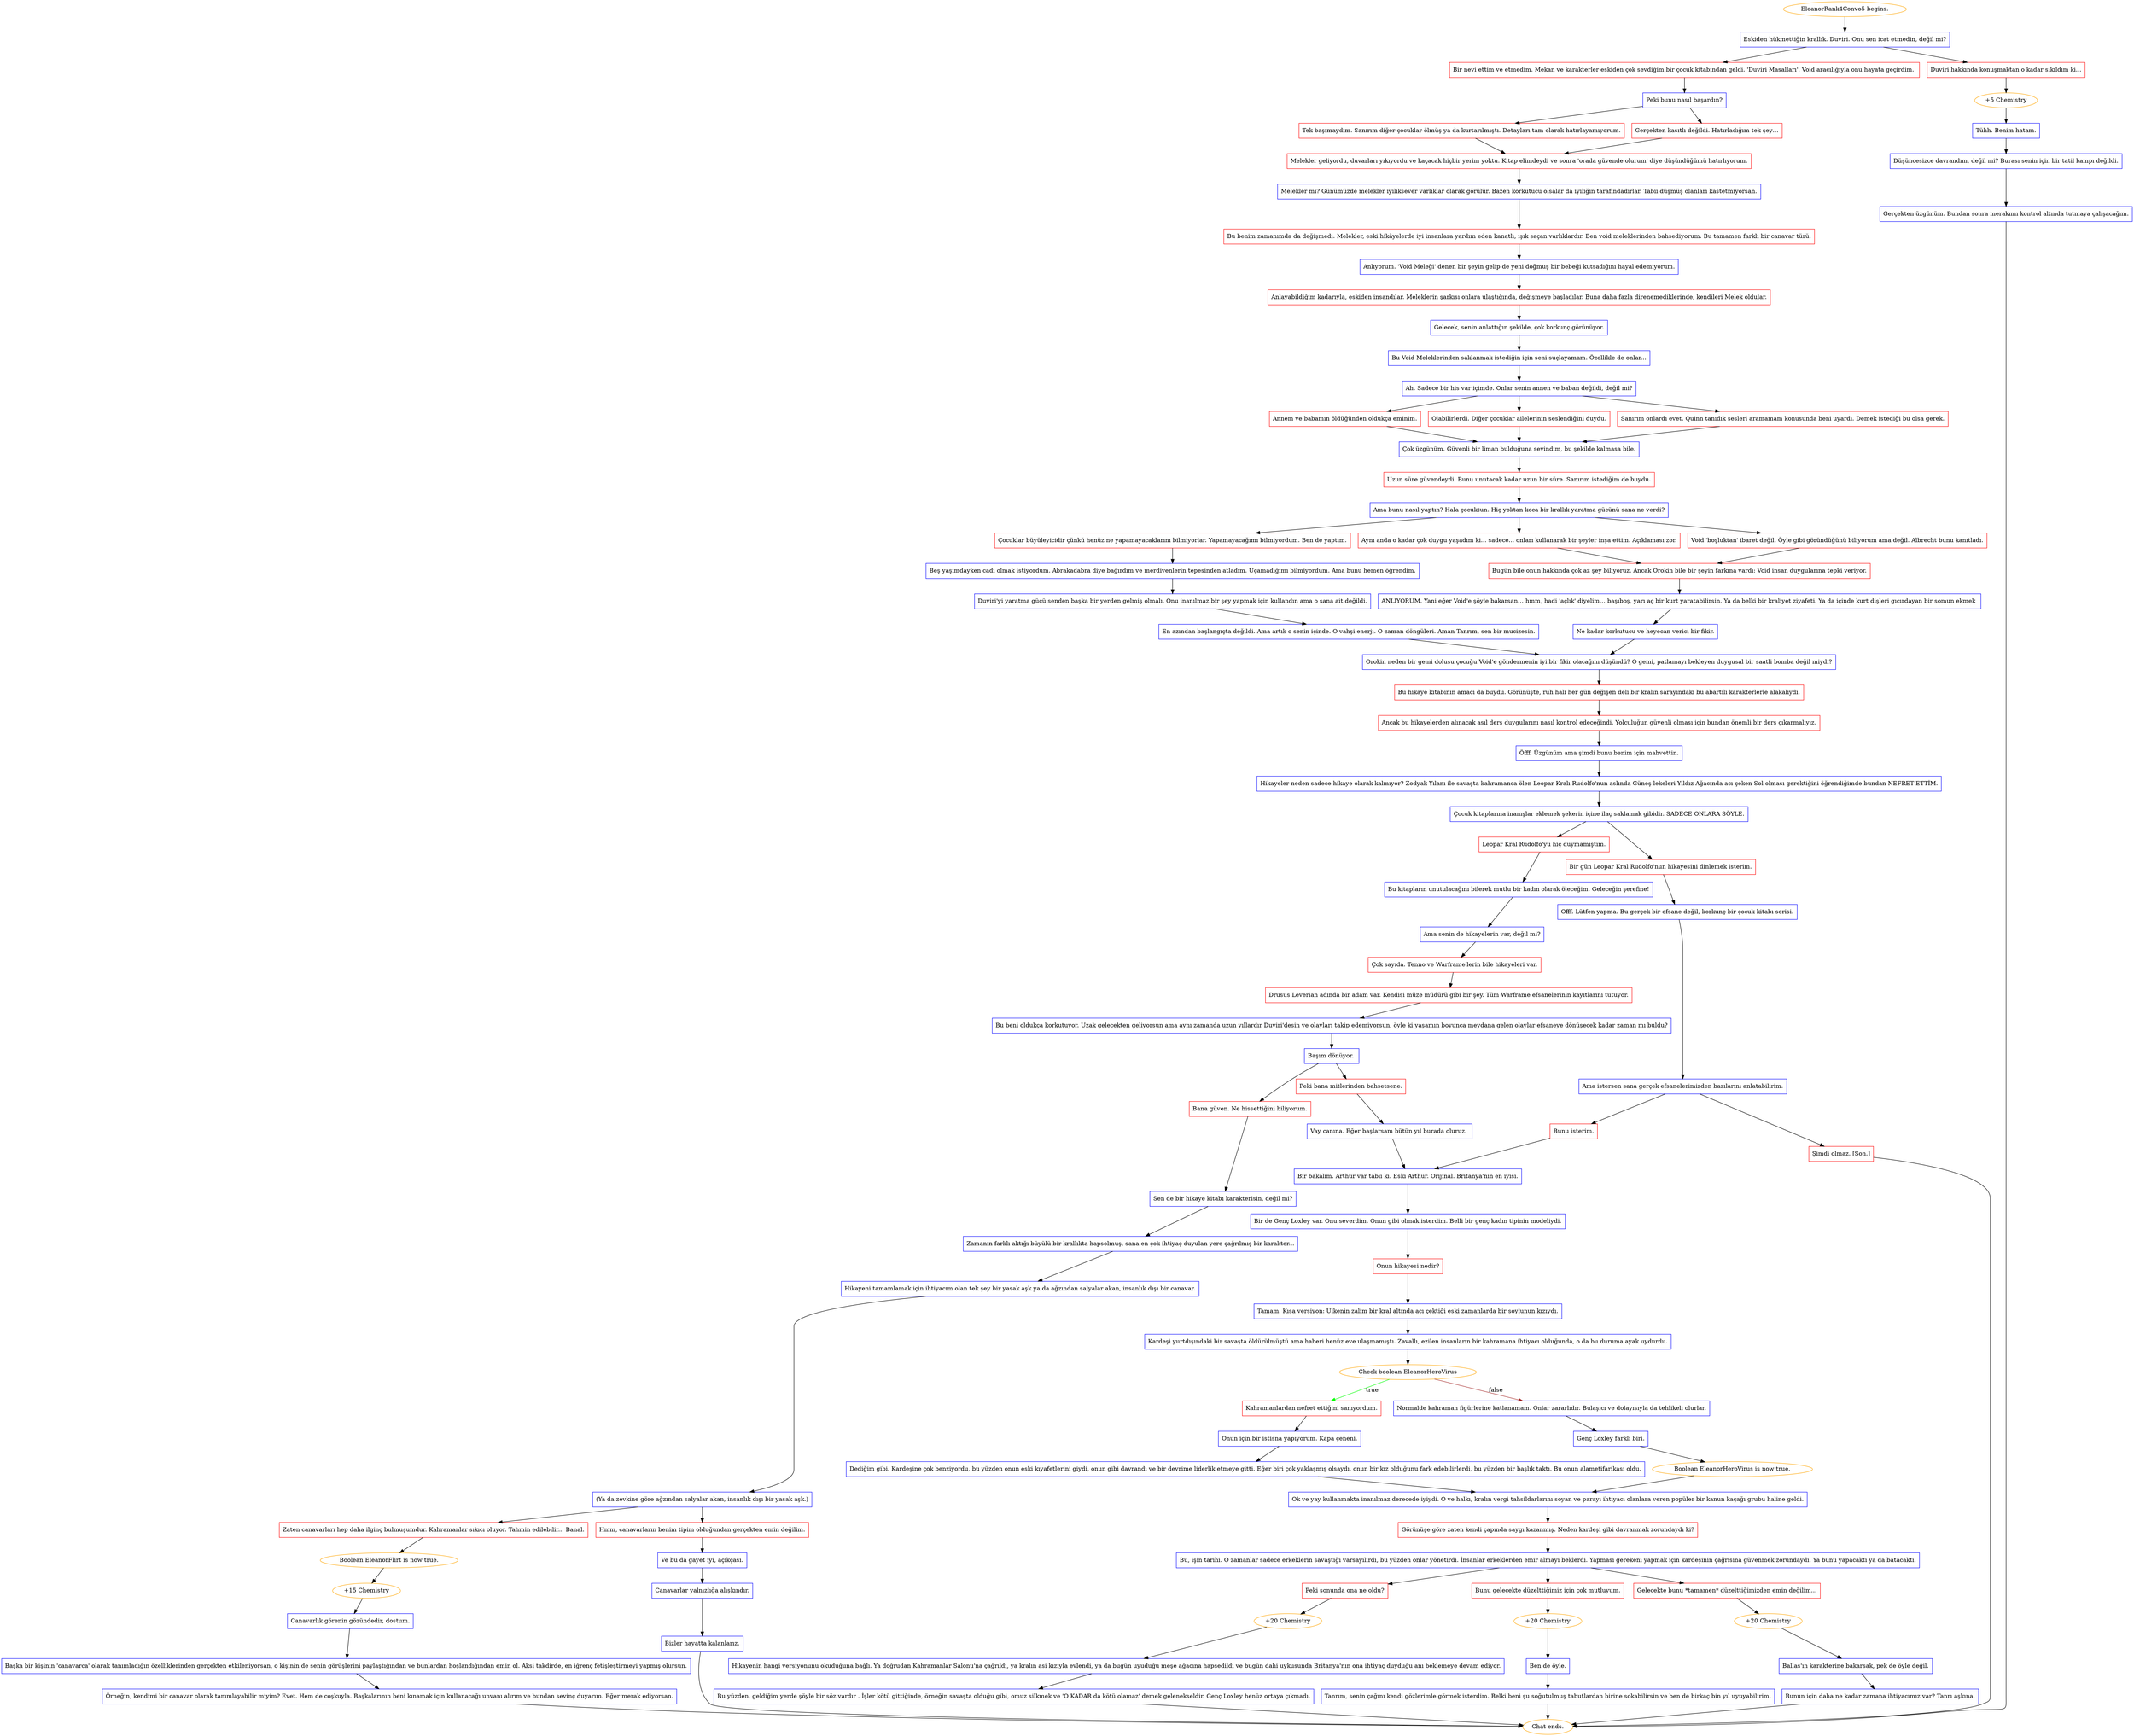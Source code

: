 digraph {
	"EleanorRank4Convo5 begins." [color=orange];
		"EleanorRank4Convo5 begins." -> j1907938711;
	j1907938711 [label="Eskiden hükmettiğin krallık. Duviri. Onu sen icat etmedin, değil mi?",shape=box,color=blue];
		j1907938711 -> j2649013988;
		j1907938711 -> j97269129;
	j2649013988 [label="Bir nevi ettim ve etmedim. Mekan ve karakterler eskiden çok sevdiğim bir çocuk kitabından geldi. 'Duviri Masalları'. Void aracılığıyla onu hayata geçirdim. ",shape=box,color=red];
		j2649013988 -> j4286926927;
	j97269129 [label="Duviri hakkında konuşmaktan o kadar sıkıldım ki...",shape=box,color=red];
		j97269129 -> j1000815087;
	j4286926927 [label="Peki bunu nasıl başardın?",shape=box,color=blue];
		j4286926927 -> j3164998321;
		j4286926927 -> j1320741831;
	j1000815087 [label="+5 Chemistry",color=orange];
		j1000815087 -> j3182155946;
	j3164998321 [label="Tek başımaydım. Sanırım diğer çocuklar ölmüş ya da kurtarılmıştı. Detayları tam olarak hatırlayamıyorum.",shape=box,color=red];
		j3164998321 -> j209834058;
	j1320741831 [label="Gerçekten kasıtlı değildi. Hatırladığım tek şey…",shape=box,color=red];
		j1320741831 -> j209834058;
	j3182155946 [label="Tühh. Benim hatam.",shape=box,color=blue];
		j3182155946 -> j3248761926;
	j209834058 [label="Melekler geliyordu, duvarları yıkıyordu ve kaçacak hiçbir yerim yoktu. Kitap elimdeydi ve sonra 'orada güvende olurum' diye düşündüğümü hatırlıyorum.",shape=box,color=red];
		j209834058 -> j3477805468;
	j3248761926 [label="Düşüncesizce davrandım, değil mi? Burası senin için bir tatil kampı değildi.",shape=box,color=blue];
		j3248761926 -> j4074362570;
	j3477805468 [label="Melekler mi? Günümüzde melekler iyiliksever varlıklar olarak görülür. Bazen korkutucu olsalar da iyiliğin tarafındadırlar. Tabii düşmüş olanları kastetmiyorsan.",shape=box,color=blue];
		j3477805468 -> j1952127564;
	j4074362570 [label="Gerçekten üzgünüm. Bundan sonra merakımı kontrol altında tutmaya çalışacağım.",shape=box,color=blue];
		j4074362570 -> "Chat ends.";
	j1952127564 [label="Bu benim zamanımda da değişmedi. Melekler, eski hikâyelerde iyi insanlara yardım eden kanatlı, ışık saçan varlıklardır. Ben void meleklerinden bahsediyorum. Bu tamamen farklı bir canavar türü.",shape=box,color=red];
		j1952127564 -> j3434305677;
	"Chat ends." [color=orange];
	j3434305677 [label="Anlıyorum. 'Void Meleği' denen bir şeyin gelip de yeni doğmuş bir bebeği kutsadığını hayal edemiyorum.",shape=box,color=blue];
		j3434305677 -> j324978558;
	j324978558 [label="Anlayabildiğim kadarıyla, eskiden insandılar. Meleklerin şarkısı onlara ulaştığında, değişmeye başladılar. Buna daha fazla direnemediklerinde, kendileri Melek oldular.",shape=box,color=red];
		j324978558 -> j2980766901;
	j2980766901 [label="Gelecek, senin anlattığın şekilde, çok korkunç görünüyor.",shape=box,color=blue];
		j2980766901 -> j1805083876;
	j1805083876 [label="Bu Void Meleklerinden saklanmak istediğin için seni suçlayamam. Özellikle de onlar...",shape=box,color=blue];
		j1805083876 -> j515798779;
	j515798779 [label="Ah. Sadece bir his var içimde. Onlar senin annen ve baban değildi, değil mi?",shape=box,color=blue];
		j515798779 -> j2791662140;
		j515798779 -> j1179743394;
		j515798779 -> j2417770880;
	j2791662140 [label="Annem ve babamın öldüğünden oldukça eminim.",shape=box,color=red];
		j2791662140 -> j1897747837;
	j1179743394 [label="Olabilirlerdi. Diğer çocuklar ailelerinin seslendiğini duydu.",shape=box,color=red];
		j1179743394 -> j1897747837;
	j2417770880 [label="Sanırım onlardı evet. Quinn tanıdık sesleri aramamam konusunda beni uyardı. Demek istediği bu olsa gerek.",shape=box,color=red];
		j2417770880 -> j1897747837;
	j1897747837 [label="Çok üzgünüm. Güvenli bir liman bulduğuna sevindim, bu şekilde kalmasa bile.",shape=box,color=blue];
		j1897747837 -> j540584086;
	j540584086 [label="Uzun süre güvendeydi. Bunu unutacak kadar uzun bir süre. Sanırım istediğim de buydu.",shape=box,color=red];
		j540584086 -> j3614252617;
	j3614252617 [label="Ama bunu nasıl yaptın? Hala çocuktun. Hiç yoktan koca bir krallık yaratma gücünü sana ne verdi?",shape=box,color=blue];
		j3614252617 -> j3852725103;
		j3614252617 -> j4123664001;
		j3614252617 -> j2573017648;
	j3852725103 [label="Çocuklar büyüleyicidir çünkü henüz ne yapamayacaklarını bilmiyorlar. Yapamayacağımı bilmiyordum. Ben de yaptım.",shape=box,color=red];
		j3852725103 -> j538765327;
	j4123664001 [label="Aynı anda o kadar çok duygu yaşadım ki... sadece... onları kullanarak bir şeyler inşa ettim. Açıklaması zor.",shape=box,color=red];
		j4123664001 -> j502579514;
	j2573017648 [label="Void 'boşluktan' ibaret değil. Öyle gibi göründüğünü biliyorum ama değil. Albrecht bunu kanıtladı.",shape=box,color=red];
		j2573017648 -> j502579514;
	j538765327 [label="Beş yaşımdayken cadı olmak istiyordum. Abrakadabra diye bağırdım ve merdivenlerin tepesinden atladım. Uçamadığımı bilmiyordum. Ama bunu hemen öğrendim.",shape=box,color=blue];
		j538765327 -> j3408132009;
	j502579514 [label="Bugün bile onun hakkında çok az şey biliyoruz. Ancak Orokin bile bir şeyin farkına vardı: Void insan duygularına tepki veriyor.",shape=box,color=red];
		j502579514 -> j3220033723;
	j3408132009 [label="Duviri'yi yaratma gücü senden başka bir yerden gelmiş olmalı. Onu inanılmaz bir şey yapmak için kullandın ama o sana ait değildi.",shape=box,color=blue];
		j3408132009 -> j1633964623;
	j3220033723 [label="ANLIYORUM. Yani eğer Void'e şöyle bakarsan… hmm, hadi 'açlık' diyelim… başıboş, yarı aç bir kurt yaratabilirsin. Ya da belki bir kraliyet ziyafeti. Ya da içinde kurt dişleri gıcırdayan bir somun ekmek ",shape=box,color=blue];
		j3220033723 -> j3596367671;
	j1633964623 [label="En azından başlangıçta değildi. Ama artık o senin içinde. O vahşi enerji. O zaman döngüleri. Aman Tanrım, sen bir mucizesin.",shape=box,color=blue];
		j1633964623 -> j2095816084;
	j3596367671 [label="Ne kadar korkutucu ve heyecan verici bir fikir.",shape=box,color=blue];
		j3596367671 -> j2095816084;
	j2095816084 [label="Orokin neden bir gemi dolusu çocuğu Void'e göndermenin iyi bir fikir olacağını düşündü? O gemi, patlamayı bekleyen duygusal bir saatli bomba değil miydi?",shape=box,color=blue];
		j2095816084 -> j98686108;
	j98686108 [label="Bu hikaye kitabının amacı da buydu. Görünüşte, ruh hali her gün değişen deli bir kralın sarayındaki bu abartılı karakterlerle alakalıydı.",shape=box,color=red];
		j98686108 -> j100781773;
	j100781773 [label="Ancak bu hikayelerden alınacak asıl ders duygularını nasıl kontrol edeceğindi. Yolculuğun güvenli olması için bundan önemli bir ders çıkarmalıyız.",shape=box,color=red];
		j100781773 -> j483877429;
	j483877429 [label="Öfff. Üzgünüm ama şimdi bunu benim için mahvettin.",shape=box,color=blue];
		j483877429 -> j918673124;
	j918673124 [label="Hikayeler neden sadece hikaye olarak kalmıyor? Zodyak Yılanı ile savaşta kahramanca ölen Leopar Kralı Rudolfo'nun aslında Güneş lekeleri Yıldız Ağacında acı çeken Sol olması gerektiğini öğrendiğimde bundan NEFRET ETTİM.",shape=box,color=blue];
		j918673124 -> j1652272774;
	j1652272774 [label="Çocuk kitaplarına inanışlar eklemek şekerin içine ilaç saklamak gibidir. SADECE ONLARA SÖYLE.",shape=box,color=blue];
		j1652272774 -> j3515693537;
		j1652272774 -> j3633151264;
	j3515693537 [label="Leopar Kral Rudolfo'yu hiç duymamıştım.",shape=box,color=red];
		j3515693537 -> j3690359445;
	j3633151264 [label="Bir gün Leopar Kral Rudolfo'nun hikayesini dinlemek isterim.",shape=box,color=red];
		j3633151264 -> j3196806199;
	j3690359445 [label="Bu kitapların unutulacağını bilerek mutlu bir kadın olarak öleceğim. Geleceğin şerefine!",shape=box,color=blue];
		j3690359445 -> j4064498844;
	j3196806199 [label="Offf. Lütfen yapma. Bu gerçek bir efsane değil, korkunç bir çocuk kitabı serisi.",shape=box,color=blue];
		j3196806199 -> j1959254571;
	j4064498844 [label="Ama senin de hikayelerin var, değil mi?",shape=box,color=blue];
		j4064498844 -> j1420261805;
	j1959254571 [label="Ama istersen sana gerçek efsanelerimizden bazılarını anlatabilirim.",shape=box,color=blue];
		j1959254571 -> j3263535732;
		j1959254571 -> j2964048465;
	j1420261805 [label="Çok sayıda. Tenno ve Warframe'lerin bile hikayeleri var.",shape=box,color=red];
		j1420261805 -> j2058026623;
	j3263535732 [label="Bunu isterim.",shape=box,color=red];
		j3263535732 -> j12804262;
	j2964048465 [label="Şimdi olmaz. [Son.]",shape=box,color=red];
		j2964048465 -> "Chat ends.";
	j2058026623 [label="Drusus Leverian adında bir adam var. Kendisi müze müdürü gibi bir şey. Tüm Warframe efsanelerinin kayıtlarını tutuyor.",shape=box,color=red];
		j2058026623 -> j2529683081;
	j12804262 [label="Bir bakalım. Arthur var tabii ki. Eski Arthur. Orijinal. Britanya'nın en iyisi.",shape=box,color=blue];
		j12804262 -> j2867803347;
	j2529683081 [label="Bu beni oldukça korkutuyor. Uzak gelecekten geliyorsun ama aynı zamanda uzun yıllardır Duviri'desin ve olayları takip edemiyorsun, öyle ki yaşamın boyunca meydana gelen olaylar efsaneye dönüşecek kadar zaman mı buldu?",shape=box,color=blue];
		j2529683081 -> j271476346;
	j2867803347 [label="Bir de Genç Loxley var. Onu severdim. Onun gibi olmak isterdim. Belli bir genç kadın tipinin modeliydi.",shape=box,color=blue];
		j2867803347 -> j4138745717;
	j271476346 [label="Başım dönüyor. ",shape=box,color=blue];
		j271476346 -> j3856596005;
		j271476346 -> j823302530;
	j4138745717 [label="Onun hikayesi nedir?",shape=box,color=red];
		j4138745717 -> j25302933;
	j3856596005 [label="Bana güven. Ne hissettiğini biliyorum.",shape=box,color=red];
		j3856596005 -> j429240745;
	j823302530 [label="Peki bana mitlerinden bahsetsene.",shape=box,color=red];
		j823302530 -> j2217642884;
	j25302933 [label="Tamam. Kısa versiyon: Ülkenin zalim bir kral altında acı çektiği eski zamanlarda bir soylunun kızıydı.",shape=box,color=blue];
		j25302933 -> j1850734747;
	j429240745 [label="Sen de bir hikaye kitabı karakterisin, değil mi?",shape=box,color=blue];
		j429240745 -> j2051991133;
	j2217642884 [label="Vay canına. Eğer başlarsam bütün yıl burada oluruz. ",shape=box,color=blue];
		j2217642884 -> j12804262;
	j1850734747 [label="Kardeşi yurtdışındaki bir savaşta öldürülmüştü ama haberi henüz eve ulaşmamıştı. Zavallı, ezilen insanların bir kahramana ihtiyacı olduğunda, o da bu duruma ayak uydurdu.",shape=box,color=blue];
		j1850734747 -> j1630342508;
	j2051991133 [label="Zamanın farklı aktığı büyülü bir krallıkta hapsolmuş, sana en çok ihtiyaç duyulan yere çağrılmış bir karakter...",shape=box,color=blue];
		j2051991133 -> j1336132057;
	j1630342508 [label="Check boolean EleanorHeroVirus",color=orange];
		j1630342508 -> j3939215188 [label=true,color=green];
		j1630342508 -> j1857741022 [label=false,color=brown];
	j1336132057 [label="Hikayeni tamamlamak için ihtiyacım olan tek şey bir yasak aşk ya da ağzından salyalar akan, insanlık dışı bir canavar.",shape=box,color=blue];
		j1336132057 -> j3770365190;
	j3939215188 [label="Kahramanlardan nefret ettiğini sanıyordum.",shape=box,color=red];
		j3939215188 -> j3519201739;
	j1857741022 [label="Normalde kahraman figürlerine katlanamam. Onlar zararlıdır. Bulaşıcı ve dolayısıyla da tehlikeli olurlar.",shape=box,color=blue];
		j1857741022 -> j2257440583;
	j3770365190 [label="(Ya da zevkine göre ağzından salyalar akan, insanlık dışı bir yasak aşk.)",shape=box,color=blue];
		j3770365190 -> j3379052611;
		j3770365190 -> j956830864;
	j3519201739 [label="Onun için bir istisna yapıyorum. Kapa çeneni.",shape=box,color=blue];
		j3519201739 -> j2084680361;
	j2257440583 [label="Genç Loxley farklı biri.",shape=box,color=blue];
		j2257440583 -> j1049282024;
	j3379052611 [label="Zaten canavarları hep daha ilginç bulmuşumdur. Kahramanlar sıkıcı oluyor. Tahmin edilebilir... Banal.",shape=box,color=red];
		j3379052611 -> j855991007;
	j956830864 [label="Hmm, canavarların benim tipim olduğundan gerçekten emin değilim.",shape=box,color=red];
		j956830864 -> j1063721559;
	j2084680361 [label="Dediğim gibi. Kardeşine çok benziyordu, bu yüzden onun eski kıyafetlerini giydi, onun gibi davrandı ve bir devrime liderlik etmeye gitti. Eğer biri çok yaklaşmış olsaydı, onun bir kız olduğunu fark edebilirlerdi, bu yüzden bir başlık taktı. Bu onun alametifarikası oldu.",shape=box,color=blue];
		j2084680361 -> j3037452982;
	j1049282024 [label="Boolean EleanorHeroVirus is now true.",color=orange];
		j1049282024 -> j3037452982;
	j855991007 [label="Boolean EleanorFlirt is now true.",color=orange];
		j855991007 -> j122607979;
	j1063721559 [label="Ve bu da gayet iyi, açıkçası.",shape=box,color=blue];
		j1063721559 -> j3871106857;
	j3037452982 [label="Ok ve yay kullanmakta inanılmaz derecede iyiydi. O ve halkı, kralın vergi tahsildarlarını soyan ve parayı ihtiyacı olanlara veren popüler bir kanun kaçağı grubu haline geldi.",shape=box,color=blue];
		j3037452982 -> j1131356128;
	j122607979 [label="+15 Chemistry",color=orange];
		j122607979 -> j2071026545;
	j3871106857 [label="Canavarlar yalnızlığa alışkındır.",shape=box,color=blue];
		j3871106857 -> j4195862814;
	j1131356128 [label="Görünüşe göre zaten kendi çapında saygı kazanmış. Neden kardeşi gibi davranmak zorundaydı ki?",shape=box,color=red];
		j1131356128 -> j618932823;
	j2071026545 [label="Canavarlık görenin gözündedir, dostum.",shape=box,color=blue];
		j2071026545 -> j1519683613;
	j4195862814 [label="Bizler hayatta kalanlarız.",shape=box,color=blue];
		j4195862814 -> "Chat ends.";
	j618932823 [label="Bu, işin tarihi. O zamanlar sadece erkeklerin savaştığı varsayılırdı, bu yüzden onlar yönetirdi. İnsanlar erkeklerden emir almayı beklerdi. Yapması gerekeni yapmak için kardeşinin çağrısına güvenmek zorundaydı. Ya bunu yapacaktı ya da batacaktı.",shape=box,color=blue];
		j618932823 -> j2942662254;
		j618932823 -> j2228501231;
		j618932823 -> j3641630024;
	j1519683613 [label="Başka bir kişinin 'canavarca' olarak tanımladığın özelliklerinden gerçekten etkileniyorsan, o kişinin de senin görüşlerini paylaştığından ve bunlardan hoşlandığından emin ol. Aksi takdirde, en iğrenç fetişleştirmeyi yapmış olursun.",shape=box,color=blue];
		j1519683613 -> j9001775;
	j2942662254 [label="Peki sonunda ona ne oldu?",shape=box,color=red];
		j2942662254 -> j715272946;
	j2228501231 [label="Bunu gelecekte düzelttiğimiz için çok mutluyum.",shape=box,color=red];
		j2228501231 -> j1396823894;
	j3641630024 [label="Gelecekte bunu *tamamen* düzelttiğimizden emin değilim...",shape=box,color=red];
		j3641630024 -> j3664661980;
	j9001775 [label="Örneğin, kendimi bir canavar olarak tanımlayabilir miyim? Evet. Hem de coşkuyla. Başkalarının beni kınamak için kullanacağı unvanı alırım ve bundan sevinç duyarım. Eğer merak ediyorsan.",shape=box,color=blue];
		j9001775 -> "Chat ends.";
	j715272946 [label="+20 Chemistry",color=orange];
		j715272946 -> j1696053862;
	j1396823894 [label="+20 Chemistry",color=orange];
		j1396823894 -> j160811467;
	j3664661980 [label="+20 Chemistry",color=orange];
		j3664661980 -> j2956847949;
	j1696053862 [label="Hikayenin hangi versiyonunu okuduğuna bağlı. Ya doğrudan Kahramanlar Salonu'na çağrıldı, ya kralın asi kızıyla evlendi, ya da bugün uyuduğu meşe ağacına hapsedildi ve bugün dahi uykusunda Britanya'nın ona ihtiyaç duyduğu anı beklemeye devam ediyor.",shape=box,color=blue];
		j1696053862 -> j2227018279;
	j160811467 [label="Ben de öyle.",shape=box,color=blue];
		j160811467 -> j289986766;
	j2956847949 [label="Ballas'ın karakterine bakarsak, pek de öyle değil.",shape=box,color=blue];
		j2956847949 -> j2594192115;
	j2227018279 [label="Bu yüzden, geldiğim yerde şöyle bir söz vardır . İşler kötü gittiğinde, örneğin savaşta olduğu gibi, omuz silkmek ve 'O KADAR da kötü olamaz' demek gelenekseldir. Genç Loxley henüz ortaya çıkmadı.",shape=box,color=blue];
		j2227018279 -> "Chat ends.";
	j289986766 [label="Tanrım, senin çağını kendi gözlerimle görmek isterdim. Belki beni şu soğutulmuş tabutlardan birine sokabilirsin ve ben de birkaç bin yıl uyuyabilirim.",shape=box,color=blue];
		j289986766 -> "Chat ends.";
	j2594192115 [label="Bunun için daha ne kadar zamana ihtiyacımız var? Tanrı aşkına.",shape=box,color=blue];
		j2594192115 -> "Chat ends.";
}